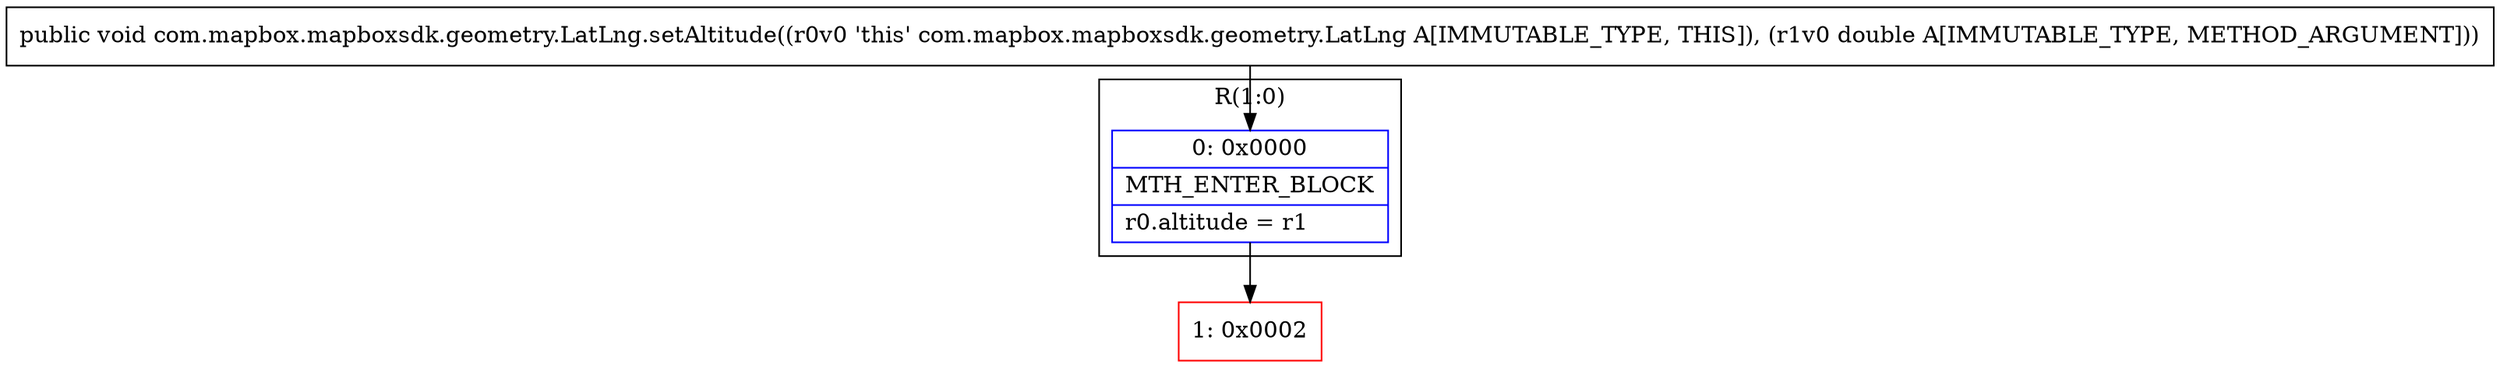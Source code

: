 digraph "CFG forcom.mapbox.mapboxsdk.geometry.LatLng.setAltitude(D)V" {
subgraph cluster_Region_982687542 {
label = "R(1:0)";
node [shape=record,color=blue];
Node_0 [shape=record,label="{0\:\ 0x0000|MTH_ENTER_BLOCK\l|r0.altitude = r1\l}"];
}
Node_1 [shape=record,color=red,label="{1\:\ 0x0002}"];
MethodNode[shape=record,label="{public void com.mapbox.mapboxsdk.geometry.LatLng.setAltitude((r0v0 'this' com.mapbox.mapboxsdk.geometry.LatLng A[IMMUTABLE_TYPE, THIS]), (r1v0 double A[IMMUTABLE_TYPE, METHOD_ARGUMENT])) }"];
MethodNode -> Node_0;
Node_0 -> Node_1;
}


